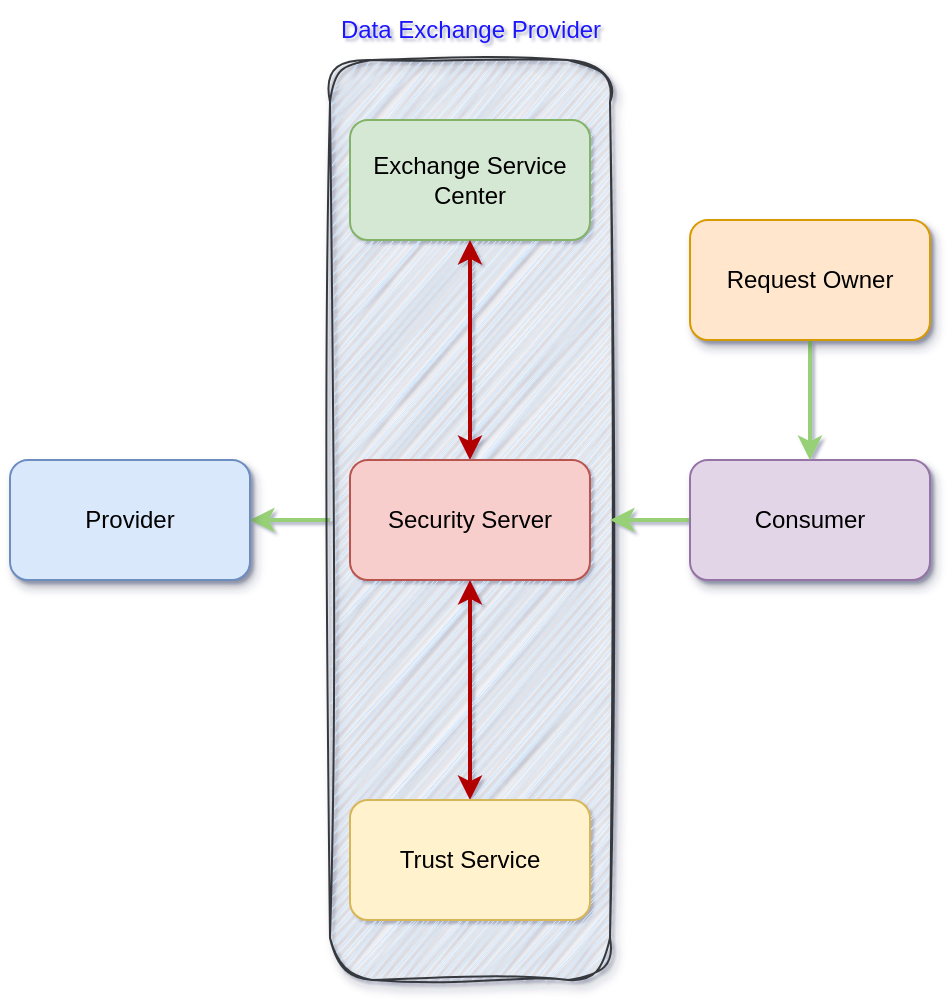 <mxfile version="21.7.5" type="device">
  <diagram name="Page-1" id="0tFl53nzzWIVqY-kzAA6">
    <mxGraphModel dx="1010" dy="732" grid="1" gridSize="10" guides="1" tooltips="1" connect="1" arrows="1" fold="1" page="1" pageScale="1" pageWidth="827" pageHeight="1169" math="0" shadow="1">
      <root>
        <mxCell id="0" />
        <mxCell id="1" parent="0" />
        <mxCell id="u9d2GSfFoXuJGIimkRdz-16" style="edgeStyle=orthogonalEdgeStyle;rounded=0;orthogonalLoop=1;jettySize=auto;html=1;strokeColor=#97D077;strokeWidth=2;" edge="1" parent="1" source="u9d2GSfFoXuJGIimkRdz-12" target="u9d2GSfFoXuJGIimkRdz-4">
          <mxGeometry relative="1" as="geometry" />
        </mxCell>
        <mxCell id="u9d2GSfFoXuJGIimkRdz-12" value="" style="rounded=1;whiteSpace=wrap;html=1;fillColor=#cce5ff;strokeColor=#36393d;glass=0;sketch=1;curveFitting=1;jiggle=2;shadow=1;" vertex="1" parent="1">
          <mxGeometry x="360" y="60" width="140" height="460" as="geometry" />
        </mxCell>
        <mxCell id="u9d2GSfFoXuJGIimkRdz-2" value="Exchange Service Center" style="rounded=1;whiteSpace=wrap;html=1;fillColor=#d5e8d4;strokeColor=#82b366;" vertex="1" parent="1">
          <mxGeometry x="370" y="90" width="120" height="60" as="geometry" />
        </mxCell>
        <mxCell id="u9d2GSfFoXuJGIimkRdz-11" style="edgeStyle=orthogonalEdgeStyle;rounded=0;orthogonalLoop=1;jettySize=auto;html=1;entryX=0.5;entryY=1;entryDx=0;entryDy=0;startArrow=classic;startFill=1;fillColor=#e51400;strokeColor=#B20000;strokeWidth=2;" edge="1" parent="1" source="u9d2GSfFoXuJGIimkRdz-3" target="u9d2GSfFoXuJGIimkRdz-2">
          <mxGeometry relative="1" as="geometry" />
        </mxCell>
        <mxCell id="u9d2GSfFoXuJGIimkRdz-3" value="Security Server" style="rounded=1;whiteSpace=wrap;html=1;fillColor=#f8cecc;strokeColor=#b85450;" vertex="1" parent="1">
          <mxGeometry x="370" y="260" width="120" height="60" as="geometry" />
        </mxCell>
        <mxCell id="u9d2GSfFoXuJGIimkRdz-4" value="Provider" style="rounded=1;whiteSpace=wrap;html=1;fillColor=#dae8fc;strokeColor=#6c8ebf;shadow=1;" vertex="1" parent="1">
          <mxGeometry x="200" y="260" width="120" height="60" as="geometry" />
        </mxCell>
        <mxCell id="u9d2GSfFoXuJGIimkRdz-18" style="edgeStyle=orthogonalEdgeStyle;rounded=0;orthogonalLoop=1;jettySize=auto;html=1;entryX=0.5;entryY=1;entryDx=0;entryDy=0;strokeWidth=2;fillColor=#e51400;strokeColor=#B20000;startArrow=classic;startFill=1;" edge="1" parent="1" source="u9d2GSfFoXuJGIimkRdz-5" target="u9d2GSfFoXuJGIimkRdz-3">
          <mxGeometry relative="1" as="geometry" />
        </mxCell>
        <mxCell id="u9d2GSfFoXuJGIimkRdz-5" value="Trust Service" style="rounded=1;whiteSpace=wrap;html=1;fillColor=#fff2cc;strokeColor=#d6b656;" vertex="1" parent="1">
          <mxGeometry x="370" y="430" width="120" height="60" as="geometry" />
        </mxCell>
        <mxCell id="u9d2GSfFoXuJGIimkRdz-15" style="edgeStyle=orthogonalEdgeStyle;rounded=0;orthogonalLoop=1;jettySize=auto;html=1;entryX=1;entryY=0.5;entryDx=0;entryDy=0;strokeColor=#97D077;strokeWidth=2;" edge="1" parent="1" source="u9d2GSfFoXuJGIimkRdz-8" target="u9d2GSfFoXuJGIimkRdz-12">
          <mxGeometry relative="1" as="geometry" />
        </mxCell>
        <mxCell id="u9d2GSfFoXuJGIimkRdz-8" value="Consumer" style="rounded=1;whiteSpace=wrap;html=1;fillColor=#e1d5e7;strokeColor=#9673a6;shadow=1;" vertex="1" parent="1">
          <mxGeometry x="540" y="260" width="120" height="60" as="geometry" />
        </mxCell>
        <mxCell id="u9d2GSfFoXuJGIimkRdz-13" style="edgeStyle=orthogonalEdgeStyle;rounded=0;orthogonalLoop=1;jettySize=auto;html=1;entryX=0.5;entryY=0;entryDx=0;entryDy=0;fillColor=#6d8764;strokeColor=#97D077;strokeWidth=2;" edge="1" parent="1" source="u9d2GSfFoXuJGIimkRdz-9" target="u9d2GSfFoXuJGIimkRdz-8">
          <mxGeometry relative="1" as="geometry" />
        </mxCell>
        <mxCell id="u9d2GSfFoXuJGIimkRdz-9" value="Request Owner" style="rounded=1;whiteSpace=wrap;html=1;fillColor=#ffe6cc;strokeColor=#d79b00;shadow=1;" vertex="1" parent="1">
          <mxGeometry x="540" y="140" width="120" height="60" as="geometry" />
        </mxCell>
        <mxCell id="u9d2GSfFoXuJGIimkRdz-17" value="Data Exchange Provider" style="text;html=1;align=center;verticalAlign=middle;resizable=0;points=[];autosize=1;strokeColor=none;fillColor=none;fontColor=#1F17FF;" vertex="1" parent="1">
          <mxGeometry x="355" y="30" width="150" height="30" as="geometry" />
        </mxCell>
      </root>
    </mxGraphModel>
  </diagram>
</mxfile>
